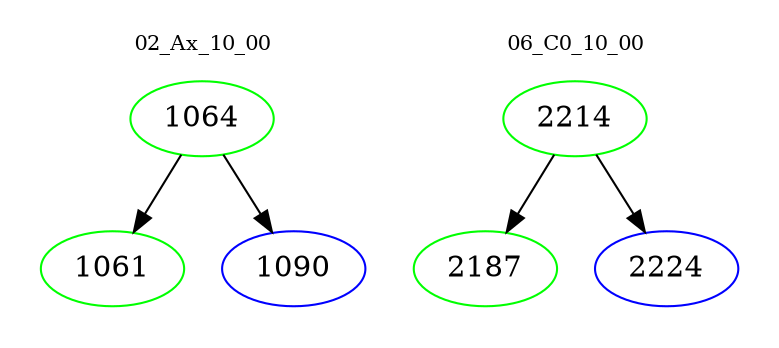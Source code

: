 digraph{
subgraph cluster_0 {
color = white
label = "02_Ax_10_00";
fontsize=10;
T0_1064 [label="1064", color="green"]
T0_1064 -> T0_1061 [color="black"]
T0_1061 [label="1061", color="green"]
T0_1064 -> T0_1090 [color="black"]
T0_1090 [label="1090", color="blue"]
}
subgraph cluster_1 {
color = white
label = "06_C0_10_00";
fontsize=10;
T1_2214 [label="2214", color="green"]
T1_2214 -> T1_2187 [color="black"]
T1_2187 [label="2187", color="green"]
T1_2214 -> T1_2224 [color="black"]
T1_2224 [label="2224", color="blue"]
}
}
